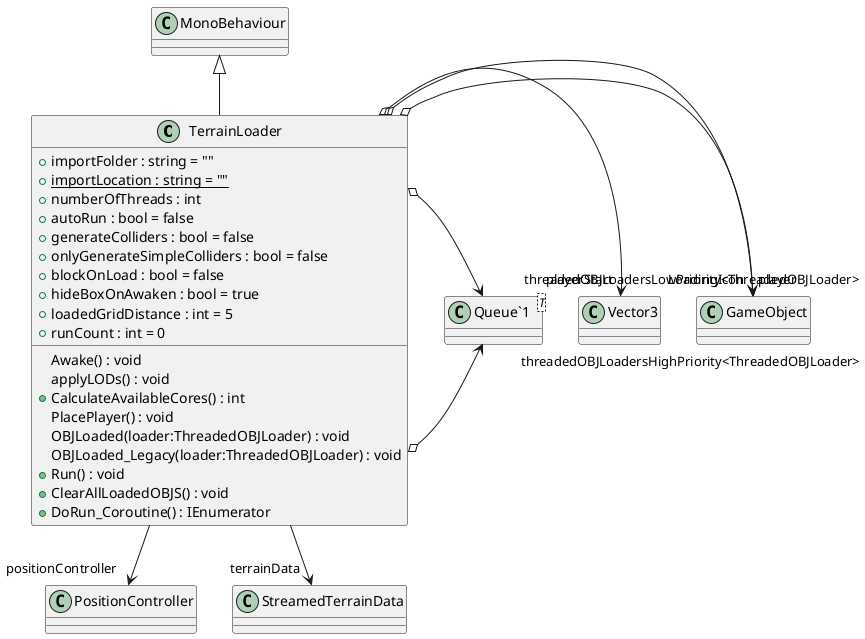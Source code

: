 @startuml
class TerrainLoader {
    + importFolder : string = ""
    + {static} importLocation : string = ""
    + numberOfThreads : int
    + autoRun : bool = false
    + generateColliders : bool = false
    + onlyGenerateSimpleColliders : bool = false
    + blockOnLoad : bool = false
    + hideBoxOnAwaken : bool = true
    + loadedGridDistance : int = 5
    + runCount : int = 0
    Awake() : void
    applyLODs() : void
    + CalculateAvailableCores() : int
    PlacePlayer() : void
    OBJLoaded(loader:ThreadedOBJLoader) : void
    OBJLoaded_Legacy(loader:ThreadedOBJLoader) : void
    + Run() : void
    + ClearAllLoadedOBJS() : void
    + DoRun_Coroutine() : IEnumerator
}
class "Queue`1"<T> {
}
MonoBehaviour <|-- TerrainLoader
TerrainLoader --> "positionController" PositionController
TerrainLoader o-> "player" GameObject
TerrainLoader o-> "LoadingIcon" GameObject
TerrainLoader o-> "playerStart" Vector3
TerrainLoader o-> "threadedOBJLoadersHighPriority<ThreadedOBJLoader>" "Queue`1"
TerrainLoader o-> "threadedOBJLoadersLowPriority<ThreadedOBJLoader>" "Queue`1"
TerrainLoader --> "terrainData" StreamedTerrainData
@enduml

